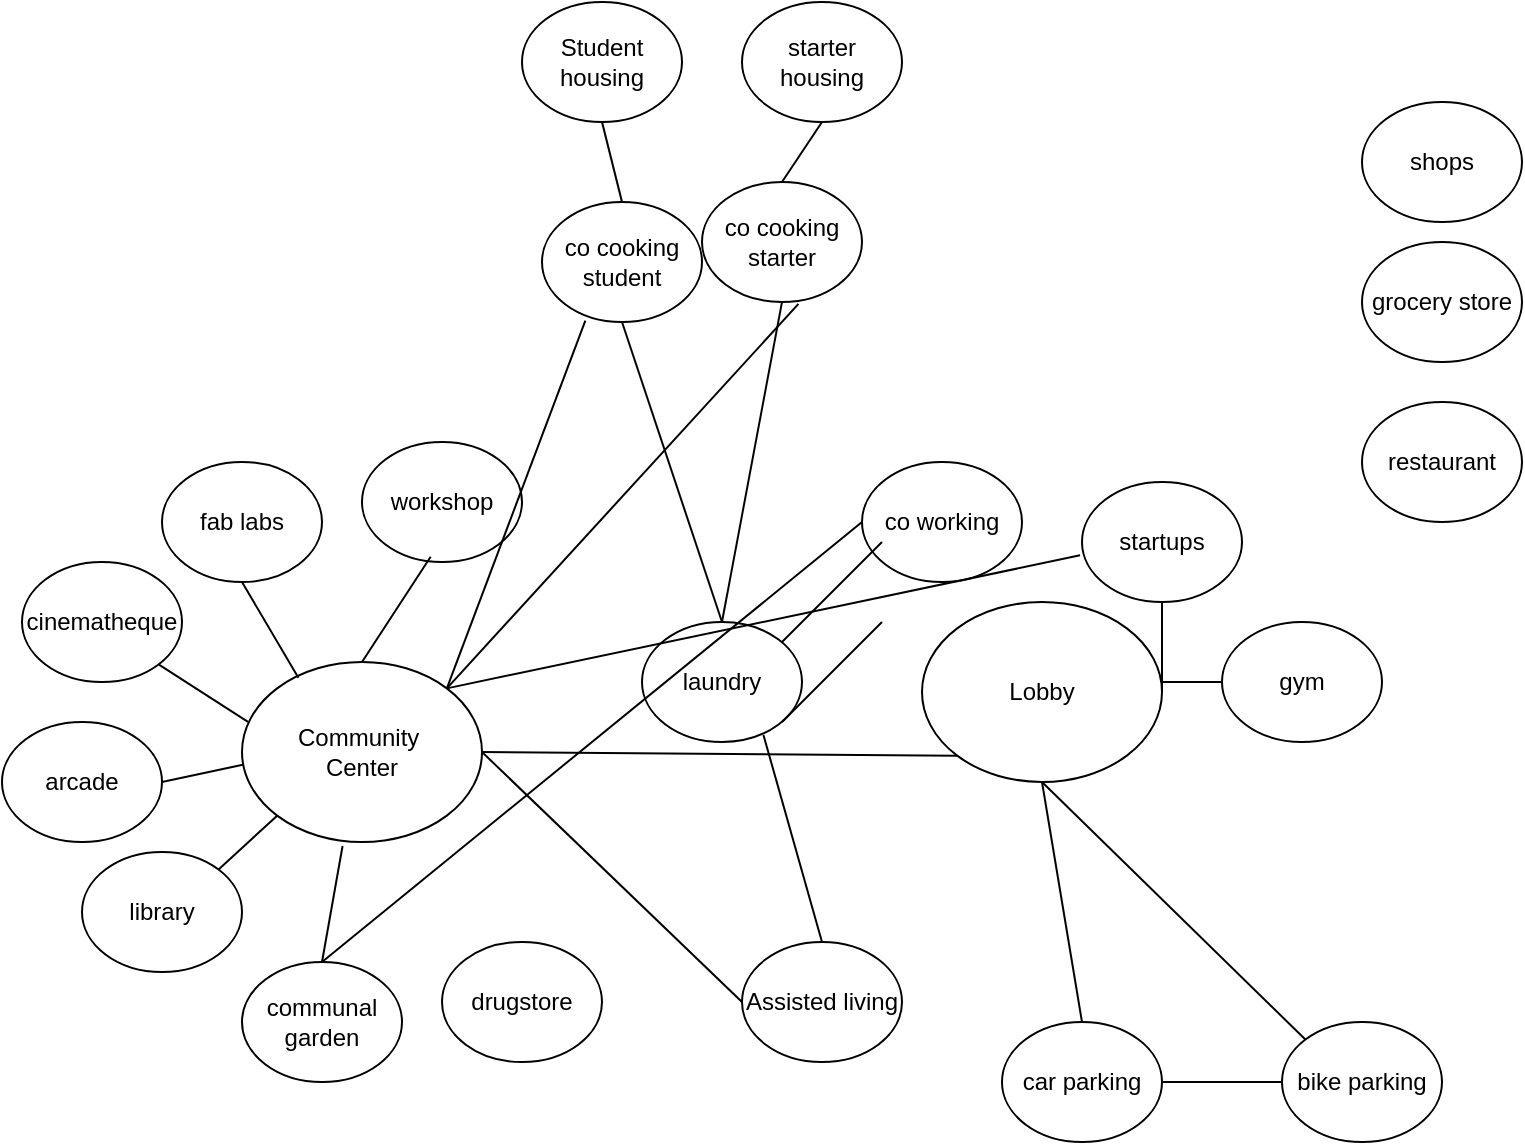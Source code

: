 <mxfile version="16.4.6" type="github">
  <diagram name="Page-1" id="42789a77-a242-8287-6e28-9cd8cfd52e62">
    <mxGraphModel dx="1071" dy="1334" grid="1" gridSize="10" guides="1" tooltips="1" connect="1" arrows="1" fold="1" page="1" pageScale="1" pageWidth="1100" pageHeight="850" background="none" math="0" shadow="0">
      <root>
        <mxCell id="0" />
        <mxCell id="1" parent="0" />
        <mxCell id="4u6YXKjej-e5rv4cVSY1-3" value="arcade" style="ellipse;whiteSpace=wrap;html=1;" vertex="1" parent="1">
          <mxGeometry x="320" y="330" width="80" height="60" as="geometry" />
        </mxCell>
        <mxCell id="4u6YXKjej-e5rv4cVSY1-4" value="grocery store" style="ellipse;whiteSpace=wrap;html=1;" vertex="1" parent="1">
          <mxGeometry x="1000" y="90" width="80" height="60" as="geometry" />
        </mxCell>
        <mxCell id="4u6YXKjej-e5rv4cVSY1-5" value="workshop" style="ellipse;whiteSpace=wrap;html=1;" vertex="1" parent="1">
          <mxGeometry x="500" y="190" width="80" height="60" as="geometry" />
        </mxCell>
        <mxCell id="4u6YXKjej-e5rv4cVSY1-6" value="restaurant" style="ellipse;whiteSpace=wrap;html=1;" vertex="1" parent="1">
          <mxGeometry x="1000" y="170" width="80" height="60" as="geometry" />
        </mxCell>
        <mxCell id="4u6YXKjej-e5rv4cVSY1-7" value="bike parking" style="ellipse;whiteSpace=wrap;html=1;" vertex="1" parent="1">
          <mxGeometry x="960" y="480" width="80" height="60" as="geometry" />
        </mxCell>
        <mxCell id="4u6YXKjej-e5rv4cVSY1-8" value="Assisted living" style="ellipse;whiteSpace=wrap;html=1;" vertex="1" parent="1">
          <mxGeometry x="690" y="440" width="80" height="60" as="geometry" />
        </mxCell>
        <mxCell id="4u6YXKjej-e5rv4cVSY1-9" value="car parking" style="ellipse;whiteSpace=wrap;html=1;" vertex="1" parent="1">
          <mxGeometry x="820" y="480" width="80" height="60" as="geometry" />
        </mxCell>
        <mxCell id="4u6YXKjej-e5rv4cVSY1-10" value="fab labs" style="ellipse;whiteSpace=wrap;html=1;" vertex="1" parent="1">
          <mxGeometry x="400" y="200" width="80" height="60" as="geometry" />
        </mxCell>
        <mxCell id="4u6YXKjej-e5rv4cVSY1-11" value="startups" style="ellipse;whiteSpace=wrap;html=1;" vertex="1" parent="1">
          <mxGeometry x="860" y="210" width="80" height="60" as="geometry" />
        </mxCell>
        <mxCell id="4u6YXKjej-e5rv4cVSY1-12" value="library" style="ellipse;whiteSpace=wrap;html=1;" vertex="1" parent="1">
          <mxGeometry x="360" y="395" width="80" height="60" as="geometry" />
        </mxCell>
        <mxCell id="4u6YXKjej-e5rv4cVSY1-14" value="cinematheque" style="ellipse;whiteSpace=wrap;html=1;" vertex="1" parent="1">
          <mxGeometry x="330" y="250" width="80" height="60" as="geometry" />
        </mxCell>
        <mxCell id="4u6YXKjej-e5rv4cVSY1-16" value="drugstore" style="ellipse;whiteSpace=wrap;html=1;" vertex="1" parent="1">
          <mxGeometry x="540" y="440" width="80" height="60" as="geometry" />
        </mxCell>
        <mxCell id="4u6YXKjej-e5rv4cVSY1-17" value="co cooking&lt;br&gt;starter" style="ellipse;whiteSpace=wrap;html=1;" vertex="1" parent="1">
          <mxGeometry x="670" y="60" width="80" height="60" as="geometry" />
        </mxCell>
        <mxCell id="4u6YXKjej-e5rv4cVSY1-18" value="Student housing" style="ellipse;whiteSpace=wrap;html=1;" vertex="1" parent="1">
          <mxGeometry x="580" y="-30" width="80" height="60" as="geometry" />
        </mxCell>
        <mxCell id="4u6YXKjej-e5rv4cVSY1-19" value="starter housing" style="ellipse;whiteSpace=wrap;html=1;" vertex="1" parent="1">
          <mxGeometry x="690" y="-30" width="80" height="60" as="geometry" />
        </mxCell>
        <mxCell id="4u6YXKjej-e5rv4cVSY1-20" value="gym" style="ellipse;whiteSpace=wrap;html=1;" vertex="1" parent="1">
          <mxGeometry x="930" y="280" width="80" height="60" as="geometry" />
        </mxCell>
        <mxCell id="4u6YXKjej-e5rv4cVSY1-21" value="communal&lt;br&gt;garden" style="ellipse;whiteSpace=wrap;html=1;" vertex="1" parent="1">
          <mxGeometry x="440" y="450" width="80" height="60" as="geometry" />
        </mxCell>
        <mxCell id="4u6YXKjej-e5rv4cVSY1-22" value="co working" style="ellipse;whiteSpace=wrap;html=1;" vertex="1" parent="1">
          <mxGeometry x="750" y="200" width="80" height="60" as="geometry" />
        </mxCell>
        <mxCell id="4u6YXKjej-e5rv4cVSY1-23" value="shops" style="ellipse;whiteSpace=wrap;html=1;" vertex="1" parent="1">
          <mxGeometry x="1000" y="20" width="80" height="60" as="geometry" />
        </mxCell>
        <mxCell id="4u6YXKjej-e5rv4cVSY1-24" value="Community&amp;nbsp;&lt;br&gt;Center" style="ellipse;whiteSpace=wrap;html=1;" vertex="1" parent="1">
          <mxGeometry x="440" y="300" width="120" height="90" as="geometry" />
        </mxCell>
        <mxCell id="4u6YXKjej-e5rv4cVSY1-27" value="Lobby" style="ellipse;whiteSpace=wrap;html=1;" vertex="1" parent="1">
          <mxGeometry x="780" y="270" width="120" height="90" as="geometry" />
        </mxCell>
        <mxCell id="4u6YXKjej-e5rv4cVSY1-29" value="co cooking&lt;br&gt;student" style="ellipse;whiteSpace=wrap;html=1;" vertex="1" parent="1">
          <mxGeometry x="590" y="70" width="80" height="60" as="geometry" />
        </mxCell>
        <mxCell id="4u6YXKjej-e5rv4cVSY1-57" value="" style="endArrow=none;html=1;rounded=0;entryX=0.5;entryY=1;entryDx=0;entryDy=0;exitX=0.5;exitY=0;exitDx=0;exitDy=0;" edge="1" parent="1" source="4u6YXKjej-e5rv4cVSY1-9" target="4u6YXKjej-e5rv4cVSY1-27">
          <mxGeometry width="50" height="50" relative="1" as="geometry">
            <mxPoint x="590" y="280" as="sourcePoint" />
            <mxPoint x="640" y="230" as="targetPoint" />
          </mxGeometry>
        </mxCell>
        <mxCell id="4u6YXKjej-e5rv4cVSY1-58" value="" style="endArrow=none;html=1;rounded=0;entryX=0.5;entryY=1;entryDx=0;entryDy=0;exitX=0;exitY=0;exitDx=0;exitDy=0;" edge="1" parent="1" source="4u6YXKjej-e5rv4cVSY1-7" target="4u6YXKjej-e5rv4cVSY1-27">
          <mxGeometry width="50" height="50" relative="1" as="geometry">
            <mxPoint x="590" y="280" as="sourcePoint" />
            <mxPoint x="640" y="230" as="targetPoint" />
          </mxGeometry>
        </mxCell>
        <mxCell id="4u6YXKjej-e5rv4cVSY1-59" value="" style="endArrow=none;html=1;rounded=0;entryX=0;entryY=0.5;entryDx=0;entryDy=0;exitX=1;exitY=0.5;exitDx=0;exitDy=0;" edge="1" parent="1" source="4u6YXKjej-e5rv4cVSY1-9" target="4u6YXKjej-e5rv4cVSY1-7">
          <mxGeometry width="50" height="50" relative="1" as="geometry">
            <mxPoint x="590" y="280" as="sourcePoint" />
            <mxPoint x="640" y="230" as="targetPoint" />
          </mxGeometry>
        </mxCell>
        <mxCell id="4u6YXKjej-e5rv4cVSY1-60" value="" style="endArrow=none;html=1;rounded=0;entryX=0.5;entryY=1;entryDx=0;entryDy=0;exitX=0.5;exitY=0;exitDx=0;exitDy=0;" edge="1" parent="1" source="4u6YXKjej-e5rv4cVSY1-61" target="4u6YXKjej-e5rv4cVSY1-29">
          <mxGeometry width="50" height="50" relative="1" as="geometry">
            <mxPoint x="700" y="310" as="sourcePoint" />
            <mxPoint x="640" y="230" as="targetPoint" />
          </mxGeometry>
        </mxCell>
        <mxCell id="4u6YXKjej-e5rv4cVSY1-61" value="laundry" style="ellipse;whiteSpace=wrap;html=1;" vertex="1" parent="1">
          <mxGeometry x="640" y="280" width="80" height="60" as="geometry" />
        </mxCell>
        <mxCell id="4u6YXKjej-e5rv4cVSY1-62" value="" style="endArrow=none;html=1;rounded=0;exitX=1;exitY=0;exitDx=0;exitDy=0;entryX=0.271;entryY=0.988;entryDx=0;entryDy=0;entryPerimeter=0;" edge="1" parent="1" source="4u6YXKjej-e5rv4cVSY1-24" target="4u6YXKjej-e5rv4cVSY1-29">
          <mxGeometry width="50" height="50" relative="1" as="geometry">
            <mxPoint x="590" y="280" as="sourcePoint" />
            <mxPoint x="640" y="190" as="targetPoint" />
          </mxGeometry>
        </mxCell>
        <mxCell id="4u6YXKjej-e5rv4cVSY1-63" value="" style="endArrow=none;html=1;rounded=0;exitX=1;exitY=0.5;exitDx=0;exitDy=0;entryX=0;entryY=0.5;entryDx=0;entryDy=0;" edge="1" parent="1" source="4u6YXKjej-e5rv4cVSY1-24" target="4u6YXKjej-e5rv4cVSY1-8">
          <mxGeometry width="50" height="50" relative="1" as="geometry">
            <mxPoint x="590" y="280" as="sourcePoint" />
            <mxPoint x="640" y="230" as="targetPoint" />
          </mxGeometry>
        </mxCell>
        <mxCell id="4u6YXKjej-e5rv4cVSY1-64" value="" style="endArrow=none;html=1;rounded=0;entryX=0.5;entryY=0;entryDx=0;entryDy=0;exitX=0.759;exitY=0.941;exitDx=0;exitDy=0;exitPerimeter=0;" edge="1" parent="1" source="4u6YXKjej-e5rv4cVSY1-61" target="4u6YXKjej-e5rv4cVSY1-8">
          <mxGeometry width="50" height="50" relative="1" as="geometry">
            <mxPoint x="590" y="280" as="sourcePoint" />
            <mxPoint x="640" y="230" as="targetPoint" />
          </mxGeometry>
        </mxCell>
        <mxCell id="4u6YXKjej-e5rv4cVSY1-65" value="" style="endArrow=none;html=1;rounded=0;entryX=0.603;entryY=1.016;entryDx=0;entryDy=0;entryPerimeter=0;exitX=1;exitY=0;exitDx=0;exitDy=0;" edge="1" parent="1" source="4u6YXKjej-e5rv4cVSY1-24" target="4u6YXKjej-e5rv4cVSY1-17">
          <mxGeometry width="50" height="50" relative="1" as="geometry">
            <mxPoint x="590" y="280" as="sourcePoint" />
            <mxPoint x="640" y="230" as="targetPoint" />
          </mxGeometry>
        </mxCell>
        <mxCell id="4u6YXKjej-e5rv4cVSY1-66" value="" style="endArrow=none;html=1;rounded=0;entryX=0.5;entryY=1;entryDx=0;entryDy=0;exitX=0.5;exitY=0;exitDx=0;exitDy=0;" edge="1" parent="1" source="4u6YXKjej-e5rv4cVSY1-61" target="4u6YXKjej-e5rv4cVSY1-17">
          <mxGeometry width="50" height="50" relative="1" as="geometry">
            <mxPoint x="590" y="280" as="sourcePoint" />
            <mxPoint x="640" y="230" as="targetPoint" />
          </mxGeometry>
        </mxCell>
        <mxCell id="4u6YXKjej-e5rv4cVSY1-67" value="" style="endArrow=none;html=1;rounded=0;entryX=0.5;entryY=1;entryDx=0;entryDy=0;exitX=0.5;exitY=0;exitDx=0;exitDy=0;" edge="1" parent="1" source="4u6YXKjej-e5rv4cVSY1-29" target="4u6YXKjej-e5rv4cVSY1-18">
          <mxGeometry width="50" height="50" relative="1" as="geometry">
            <mxPoint x="590" y="280" as="sourcePoint" />
            <mxPoint x="640" y="230" as="targetPoint" />
          </mxGeometry>
        </mxCell>
        <mxCell id="4u6YXKjej-e5rv4cVSY1-68" value="" style="endArrow=none;html=1;rounded=0;entryX=0.5;entryY=1;entryDx=0;entryDy=0;exitX=0.5;exitY=0;exitDx=0;exitDy=0;" edge="1" parent="1" source="4u6YXKjej-e5rv4cVSY1-17" target="4u6YXKjej-e5rv4cVSY1-19">
          <mxGeometry width="50" height="50" relative="1" as="geometry">
            <mxPoint x="590" y="280" as="sourcePoint" />
            <mxPoint x="640" y="230" as="targetPoint" />
          </mxGeometry>
        </mxCell>
        <mxCell id="4u6YXKjej-e5rv4cVSY1-69" value="" style="endArrow=none;html=1;rounded=0;entryX=0;entryY=0.5;entryDx=0;entryDy=0;exitX=0.5;exitY=0;exitDx=0;exitDy=0;" edge="1" parent="1" source="4u6YXKjej-e5rv4cVSY1-21" target="4u6YXKjej-e5rv4cVSY1-22">
          <mxGeometry width="50" height="50" relative="1" as="geometry">
            <mxPoint x="710" y="290" as="sourcePoint" />
            <mxPoint x="760" y="240" as="targetPoint" />
          </mxGeometry>
        </mxCell>
        <mxCell id="4u6YXKjej-e5rv4cVSY1-70" value="" style="endArrow=none;html=1;rounded=0;" edge="1" parent="1">
          <mxGeometry width="50" height="50" relative="1" as="geometry">
            <mxPoint x="710" y="290" as="sourcePoint" />
            <mxPoint x="760" y="240" as="targetPoint" />
          </mxGeometry>
        </mxCell>
        <mxCell id="4u6YXKjej-e5rv4cVSY1-72" value="" style="endArrow=none;html=1;rounded=0;entryX=0.5;entryY=1;entryDx=0;entryDy=0;exitX=0.235;exitY=0.088;exitDx=0;exitDy=0;exitPerimeter=0;" edge="1" parent="1" source="4u6YXKjej-e5rv4cVSY1-24" target="4u6YXKjej-e5rv4cVSY1-10">
          <mxGeometry width="50" height="50" relative="1" as="geometry">
            <mxPoint x="710" y="290" as="sourcePoint" />
            <mxPoint x="760" y="240" as="targetPoint" />
          </mxGeometry>
        </mxCell>
        <mxCell id="4u6YXKjej-e5rv4cVSY1-73" value="" style="endArrow=none;html=1;rounded=0;entryX=1;entryY=1;entryDx=0;entryDy=0;exitX=0.025;exitY=0.333;exitDx=0;exitDy=0;exitPerimeter=0;" edge="1" parent="1" source="4u6YXKjej-e5rv4cVSY1-24" target="4u6YXKjej-e5rv4cVSY1-14">
          <mxGeometry width="50" height="50" relative="1" as="geometry">
            <mxPoint x="610" y="440" as="sourcePoint" />
            <mxPoint x="660" y="390" as="targetPoint" />
          </mxGeometry>
        </mxCell>
        <mxCell id="4u6YXKjej-e5rv4cVSY1-74" value="" style="endArrow=none;html=1;rounded=0;entryX=1;entryY=0.5;entryDx=0;entryDy=0;exitX=0.008;exitY=0.57;exitDx=0;exitDy=0;exitPerimeter=0;" edge="1" parent="1" source="4u6YXKjej-e5rv4cVSY1-24" target="4u6YXKjej-e5rv4cVSY1-3">
          <mxGeometry width="50" height="50" relative="1" as="geometry">
            <mxPoint x="610" y="440" as="sourcePoint" />
            <mxPoint x="660" y="390" as="targetPoint" />
          </mxGeometry>
        </mxCell>
        <mxCell id="4u6YXKjej-e5rv4cVSY1-75" value="" style="endArrow=none;html=1;rounded=0;entryX=1;entryY=0;entryDx=0;entryDy=0;exitX=0;exitY=1;exitDx=0;exitDy=0;" edge="1" parent="1" source="4u6YXKjej-e5rv4cVSY1-24" target="4u6YXKjej-e5rv4cVSY1-12">
          <mxGeometry width="50" height="50" relative="1" as="geometry">
            <mxPoint x="610" y="440" as="sourcePoint" />
            <mxPoint x="660" y="390" as="targetPoint" />
          </mxGeometry>
        </mxCell>
        <mxCell id="4u6YXKjej-e5rv4cVSY1-76" value="" style="endArrow=none;html=1;rounded=0;exitX=0.5;exitY=0;exitDx=0;exitDy=0;entryX=0.419;entryY=1.022;entryDx=0;entryDy=0;entryPerimeter=0;" edge="1" parent="1" source="4u6YXKjej-e5rv4cVSY1-21" target="4u6YXKjej-e5rv4cVSY1-24">
          <mxGeometry width="50" height="50" relative="1" as="geometry">
            <mxPoint x="610" y="440" as="sourcePoint" />
            <mxPoint x="660" y="390" as="targetPoint" />
          </mxGeometry>
        </mxCell>
        <mxCell id="4u6YXKjej-e5rv4cVSY1-77" value="" style="endArrow=none;html=1;rounded=0;exitX=1;exitY=0.5;exitDx=0;exitDy=0;entryX=0;entryY=1;entryDx=0;entryDy=0;" edge="1" parent="1" source="4u6YXKjej-e5rv4cVSY1-24" target="4u6YXKjej-e5rv4cVSY1-27">
          <mxGeometry width="50" height="50" relative="1" as="geometry">
            <mxPoint x="610" y="360" as="sourcePoint" />
            <mxPoint x="660" y="310" as="targetPoint" />
          </mxGeometry>
        </mxCell>
        <mxCell id="4u6YXKjej-e5rv4cVSY1-78" value="" style="endArrow=none;html=1;rounded=0;exitX=1;exitY=0;exitDx=0;exitDy=0;entryX=-0.012;entryY=0.611;entryDx=0;entryDy=0;entryPerimeter=0;" edge="1" parent="1" source="4u6YXKjej-e5rv4cVSY1-24" target="4u6YXKjej-e5rv4cVSY1-11">
          <mxGeometry width="50" height="50" relative="1" as="geometry">
            <mxPoint x="610" y="360" as="sourcePoint" />
            <mxPoint x="660" y="310" as="targetPoint" />
          </mxGeometry>
        </mxCell>
        <mxCell id="4u6YXKjej-e5rv4cVSY1-79" value="" style="endArrow=none;html=1;rounded=0;entryX=0.5;entryY=1;entryDx=0;entryDy=0;exitX=1;exitY=0.5;exitDx=0;exitDy=0;" edge="1" parent="1" source="4u6YXKjej-e5rv4cVSY1-27" target="4u6YXKjej-e5rv4cVSY1-11">
          <mxGeometry width="50" height="50" relative="1" as="geometry">
            <mxPoint x="610" y="360" as="sourcePoint" />
            <mxPoint x="660" y="310" as="targetPoint" />
          </mxGeometry>
        </mxCell>
        <mxCell id="4u6YXKjej-e5rv4cVSY1-80" value="" style="endArrow=none;html=1;rounded=0;entryX=0;entryY=0.5;entryDx=0;entryDy=0;" edge="1" parent="1" target="4u6YXKjej-e5rv4cVSY1-20">
          <mxGeometry width="50" height="50" relative="1" as="geometry">
            <mxPoint x="900" y="310" as="sourcePoint" />
            <mxPoint x="660" y="310" as="targetPoint" />
          </mxGeometry>
        </mxCell>
        <mxCell id="4u6YXKjej-e5rv4cVSY1-81" value="" style="endArrow=none;html=1;rounded=0;exitX=0.5;exitY=0;exitDx=0;exitDy=0;entryX=0.429;entryY=0.956;entryDx=0;entryDy=0;entryPerimeter=0;" edge="1" parent="1" source="4u6YXKjej-e5rv4cVSY1-24" target="4u6YXKjej-e5rv4cVSY1-5">
          <mxGeometry width="50" height="50" relative="1" as="geometry">
            <mxPoint x="710" y="330" as="sourcePoint" />
            <mxPoint x="760" y="280" as="targetPoint" />
          </mxGeometry>
        </mxCell>
        <mxCell id="4u6YXKjej-e5rv4cVSY1-82" value="" style="endArrow=none;html=1;rounded=0;" edge="1" parent="1">
          <mxGeometry width="50" height="50" relative="1" as="geometry">
            <mxPoint x="710" y="330" as="sourcePoint" />
            <mxPoint x="760" y="280" as="targetPoint" />
          </mxGeometry>
        </mxCell>
      </root>
    </mxGraphModel>
  </diagram>
</mxfile>
